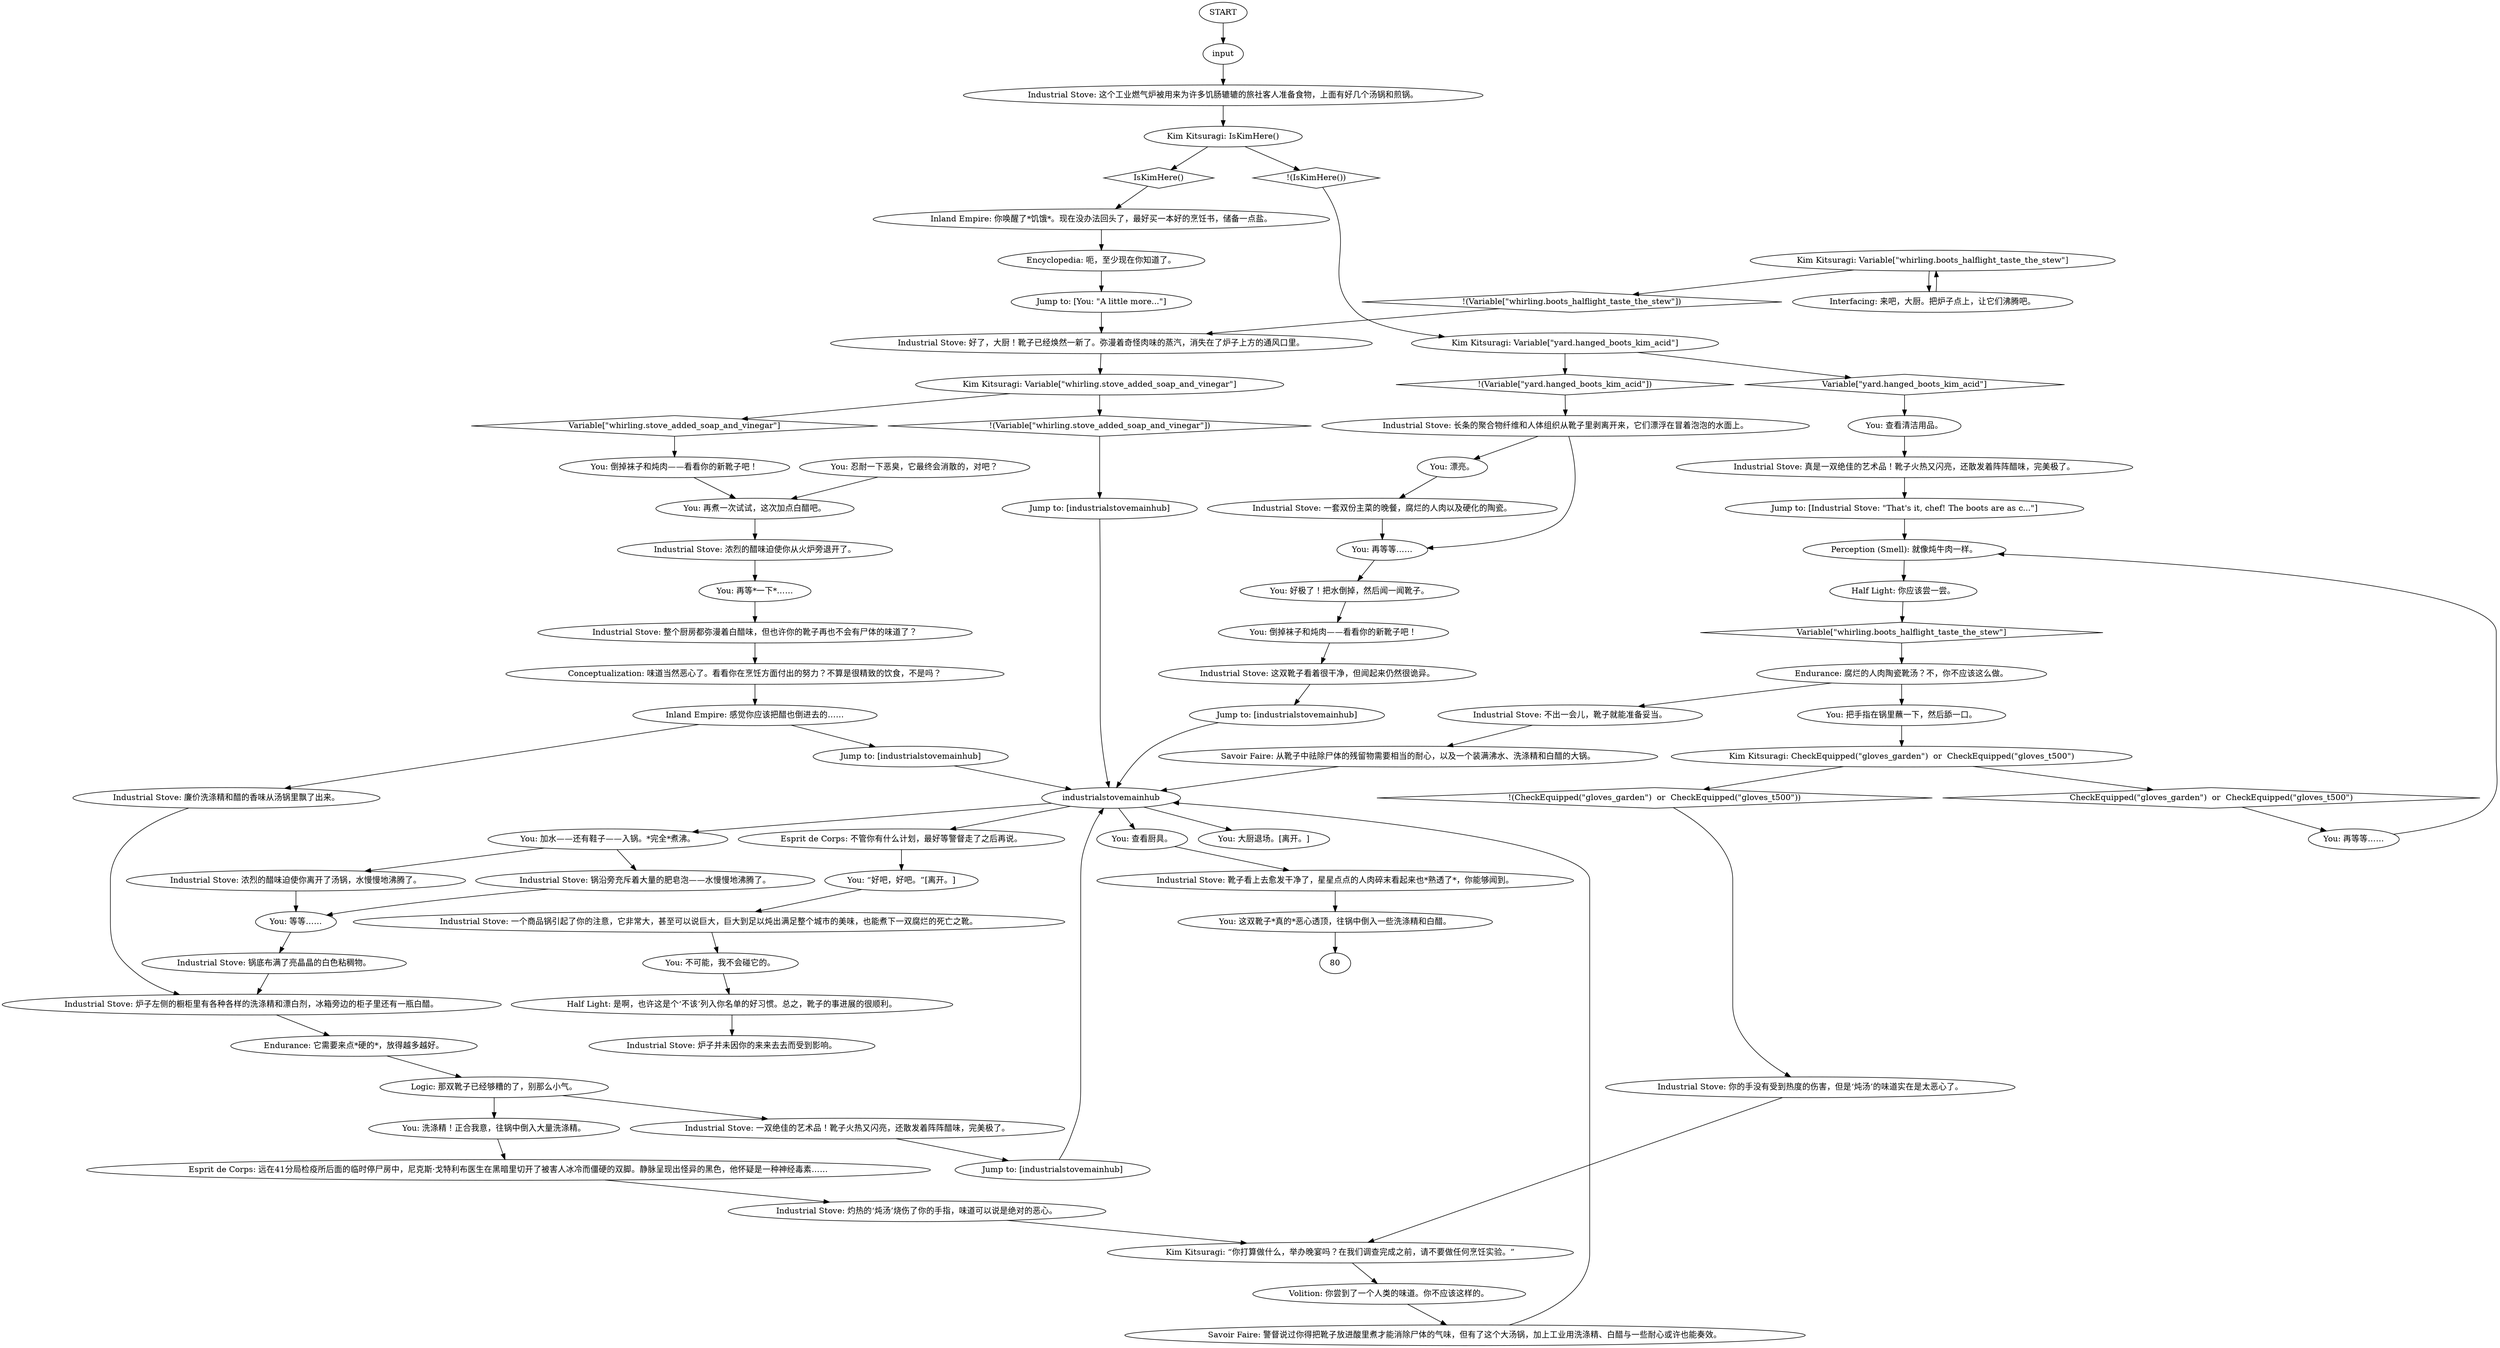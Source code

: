 # WHIRLING F1 / INDUSTRIAL STOVE
# You can use the stove to boil the hanged man's boots when Kim is not around.
# ==================================================
digraph G {
	  0 [label="START"];
	  1 [label="input"];
	  2 [label="Endurance: 它需要来点*硬的*，放得越多越好。"];
	  3 [label="You: 漂亮。"];
	  4 [label="You: 等等……"];
	  5 [label="You: 再等等……"];
	  6 [label="You: 倒掉袜子和炖肉——看看你的新靴子吧！"];
	  7 [label="Industrial Stove: 这双靴子看着很干净，但闻起来仍然很诡异。"];
	  8 [label="Logic: 那双靴子已经够糟的了，别那么小气。"];
	  9 [label="Jump to: [industrialstovemainhub]"];
	  10 [label="Kim Kitsuragi: Variable[\"whirling.stove_added_soap_and_vinegar\"]"];
	  11 [label="Variable[\"whirling.stove_added_soap_and_vinegar\"]", shape=diamond];
	  12 [label="!(Variable[\"whirling.stove_added_soap_and_vinegar\"])", shape=diamond];
	  13 [label="Industrial Stove: 整个厨房都弥漫着白醋味，但也许你的靴子再也不会有尸体的味道了？"];
	  14 [label="Half Light: 你应该尝一尝。"];
	  15 [label="Industrial Stove: 这个工业燃气炉被用来为许多饥肠辘辘的旅社客人准备食物，上面有好几个汤锅和煎锅。"];
	  16 [label="Half Light: 是啊，也许这是个‘不该’列入你名单的好习惯。总之，靴子的事进展的很顺利。"];
	  17 [label="industrialstovemainhub"];
	  18 [label="You: 查看厨具。"];
	  19 [label="You: 洗涤精！正合我意，往锅中倒入大量洗涤精。"];
	  20 [label="Industrial Stove: 锅沿旁充斥着大量的肥皂泡——水慢慢地沸腾了。"];
	  21 [label="You: 再等*一下*……"];
	  22 [label="Kim Kitsuragi: IsKimHere()"];
	  23 [label="IsKimHere()", shape=diamond];
	  24 [label="!(IsKimHere())", shape=diamond];
	  25 [label="You: 大厨退场。[离开。]"];
	  26 [label="Industrial Stove: 一套双份主菜的晚餐，腐烂的人肉以及硬化的陶瓷。"];
	  27 [label="Endurance: 腐烂的人肉陶瓷靴汤？不，你不应该这么做。"];
	  28 [label="You: 加水——还有鞋子——入锅。*完全*煮沸。"];
	  29 [label="You: 把手指在锅里蘸一下，然后舔一口。"];
	  30 [label="Kim Kitsuragi: CheckEquipped(\"gloves_garden\")  or  CheckEquipped(\"gloves_t500\")"];
	  31 [label="CheckEquipped(\"gloves_garden\")  or  CheckEquipped(\"gloves_t500\")", shape=diamond];
	  32 [label="!(CheckEquipped(\"gloves_garden\")  or  CheckEquipped(\"gloves_t500\"))", shape=diamond];
	  33 [label="Kim Kitsuragi: Variable[\"yard.hanged_boots_kim_acid\"]"];
	  34 [label="Variable[\"yard.hanged_boots_kim_acid\"]", shape=diamond];
	  35 [label="!(Variable[\"yard.hanged_boots_kim_acid\"])", shape=diamond];
	  36 [label="You: “好吧，好吧。”[离开。]"];
	  37 [label="Industrial Stove: 浓烈的醋味迫使你离开了汤锅，水慢慢地沸腾了。"];
	  38 [label="Industrial Stove: 浓烈的醋味迫使你从火炉旁退开了。"];
	  39 [label="Encyclopedia: 呃，至少现在你知道了。"];
	  40 [label="You: 忍耐一下恶臭，它最终会消散的，对吧？"];
	  41 [label="Jump to: [industrialstovemainhub]"];
	  42 [label="Jump to: [Industrial Stove: \"That's it, chef! The boots are as c...\"]"];
	  43 [label="Savoir Faire: 从靴子中祛除尸体的残留物需要相当的耐心，以及一个装满沸水、洗涤精和白醋的大锅。"];
	  44 [label="Industrial Stove: 长条的聚合物纤维和人体组织从靴子里剥离开来，它们漂浮在冒着泡泡的水面上。"];
	  45 [label="Industrial Stove: 锅底布满了亮晶晶的白色粘稠物。"];
	  46 [label="Esprit de Corps: 远在41分局检疫所后面的临时停尸房中，尼克斯·戈特利布医生在黑暗里切开了被害人冰冷而僵硬的双脚。静脉呈现出怪异的黑色，他怀疑是一种神经毒素……"];
	  47 [label="You: 不可能，我不会碰它的。"];
	  48 [label="Industrial Stove: 不出一会儿，靴子就能准备妥当。"];
	  49 [label="Jump to: [You: \"A little more...\"]"];
	  50 [label="Industrial Stove: 炉子并未因你的来来去去而受到影响。"];
	  51 [label="Industrial Stove: 一个商品锅引起了你的注意，它非常大，甚至可以说巨大，巨大到足以炖出满足整个城市的美味，也能煮下一双腐烂的死亡之靴。"];
	  52 [label="Industrial Stove: 靴子看上去愈发干净了，星星点点的人肉碎末看起来也*熟透了*，你能够闻到。"];
	  53 [label="You: 好极了！把水倒掉，然后闻一闻靴子。"];
	  54 [label="Conceptualization: 味道当然恶心了。看看你在烹饪方面付出的努力？不算是很精致的饮食，不是吗？"];
	  55 [label="Savoir Faire: 警督说过你得把靴子放进酸里煮才能消除尸体的气味，但有了这个大汤锅，加上工业用洗涤精、白醋与一些耐心或许也能奏效。"];
	  56 [label="You: 查看清洁用品。"];
	  57 [label="Esprit de Corps: 不管你有什么计划，最好等警督走了之后再说。"];
	  58 [label="Volition: 你尝到了一个人类的味道。你不应该这样的。"];
	  59 [label="Kim Kitsuragi: “你打算做什么，举办晚宴吗？在我们调查完成之前，请不要做任何烹饪实验。”"];
	  60 [label="Inland Empire: 你唤醒了*饥饿*。现在没办法回头了，最好买一本好的烹饪书，储备一点盐。"];
	  61 [label="Inland Empire: 感觉你应该把醋也倒进去的……"];
	  62 [label="Jump to: [industrialstovemainhub]"];
	  63 [label="Industrial Stove: 灼热的‘炖汤’烧伤了你的手指，味道可以说是绝对的恶心。"];
	  64 [label="Industrial Stove: 你的手没有受到热度的伤害，但是‘炖汤’的味道实在是太恶心了。"];
	  65 [label="You: 再等等……"];
	  66 [label="Industrial Stove: 好了，大厨！靴子已经焕然一新了。弥漫着奇怪肉味的蒸汽，消失在了炉子上方的通风口里。"];
	  67 [label="Perception (Smell): 就像炖牛肉一样。"];
	  68 [label="You: 这双靴子*真的*恶心透顶，往锅中倒入一些洗涤精和白醋。"];
	  69 [label="Industrial Stove: 一双绝佳的艺术品！靴子火热又闪亮，还散发着阵阵醋味，完美极了。"];
	  70 [label="You: 倒掉袜子和炖肉——看看你的新靴子吧！"];
	  71 [label="Jump to: [industrialstovemainhub]"];
	  72 [label="Kim Kitsuragi: Variable[\"whirling.boots_halflight_taste_the_stew\"]"];
	  73 [label="Variable[\"whirling.boots_halflight_taste_the_stew\"]", shape=diamond];
	  74 [label="!(Variable[\"whirling.boots_halflight_taste_the_stew\"])", shape=diamond];
	  75 [label="Interfacing: 来吧，大厨。把炉子点上，让它们沸腾吧。"];
	  76 [label="Industrial Stove: 炉子左侧的橱柜里有各种各样的洗涤精和漂白剂，冰箱旁边的柜子里还有一瓶白醋。"];
	  77 [label="Industrial Stove: 真是一双绝佳的艺术品！靴子火热又闪亮，还散发着阵阵醋味，完美极了。"];
	  78 [label="You: 再煮一次试试，这次加点白醋吧。"];
	  79 [label="Industrial Stove: 廉价洗涤精和醋的香味从汤锅里飘了出来。"];
	  0 -> 1
	  1 -> 15
	  2 -> 8
	  3 -> 26
	  4 -> 45
	  5 -> 53
	  6 -> 78
	  7 -> 62
	  8 -> 19
	  8 -> 69
	  9 -> 17
	  10 -> 11
	  10 -> 12
	  11 -> 6
	  12 -> 71
	  13 -> 54
	  14 -> 73
	  15 -> 22
	  16 -> 50
	  17 -> 57
	  17 -> 18
	  17 -> 28
	  17 -> 25
	  18 -> 52
	  19 -> 46
	  20 -> 4
	  21 -> 13
	  22 -> 24
	  22 -> 23
	  23 -> 60
	  24 -> 33
	  26 -> 5
	  27 -> 48
	  27 -> 29
	  28 -> 20
	  28 -> 37
	  29 -> 30
	  30 -> 32
	  30 -> 31
	  31 -> 65
	  32 -> 64
	  33 -> 34
	  33 -> 35
	  34 -> 56
	  35 -> 44
	  36 -> 51
	  37 -> 4
	  38 -> 21
	  39 -> 49
	  40 -> 78
	  41 -> 17
	  42 -> 67
	  43 -> 17
	  44 -> 3
	  44 -> 5
	  45 -> 76
	  46 -> 63
	  47 -> 16
	  48 -> 43
	  49 -> 66
	  51 -> 47
	  52 -> 68
	  53 -> 70
	  54 -> 61
	  55 -> 17
	  56 -> 77
	  57 -> 36
	  58 -> 55
	  59 -> 58
	  60 -> 39
	  61 -> 41
	  61 -> 79
	  62 -> 17
	  63 -> 59
	  64 -> 59
	  65 -> 67
	  66 -> 10
	  67 -> 14
	  68 -> 80
	  69 -> 9
	  70 -> 7
	  71 -> 17
	  72 -> 74
	  72 -> 75
	  73 -> 27
	  74 -> 66
	  75 -> 72
	  76 -> 2
	  77 -> 42
	  78 -> 38
	  79 -> 76
}

